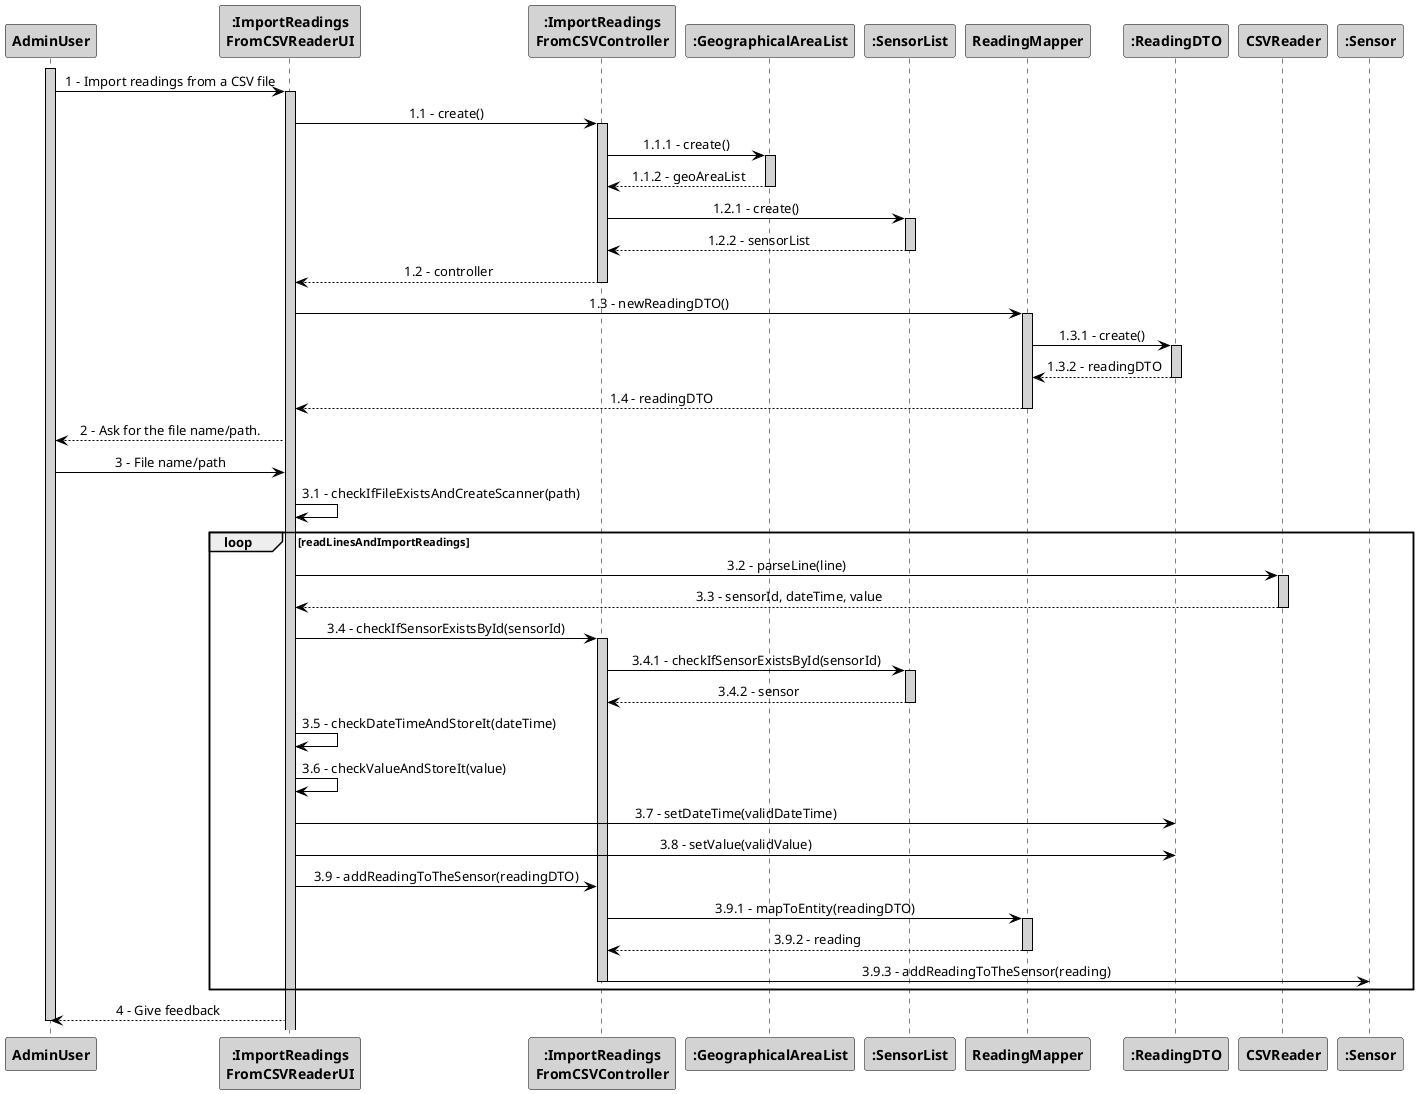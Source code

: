 @startuml
skinparam sequenceMessageAlign center
skinparam sequence {
	ArrowColor Black
	ActorBorderColor DarkBlue
	LifeLineBorderColor black
	LifeLineBackgroundColor LightGrey

	ParticipantBorderColor Black
	ParticipantBackgroundColor LightGrey
	ParticipantFontStyle Bold

	ActorBackgroundColor DimGrey
	ActorFontColor DeepSkyBlue
	ActorFontStyle Bold
	ActorFontSize 17
	ActorFontName Aapex
}

activate AdminUser
actor AdminUser

AdminUser -> ":ImportReadings\nFromCSVReaderUI":1 - Import readings from a CSV file
activate ":ImportReadings\nFromCSVReaderUI"
":ImportReadings\nFromCSVReaderUI" -> ":ImportReadings\nFromCSVController": 1.1 - create()
activate ":ImportReadings\nFromCSVController"
":ImportReadings\nFromCSVController" -> ":GeographicalAreaList": 1.1.1 - create()
activate ":GeographicalAreaList"
":GeographicalAreaList" --> ":ImportReadings\nFromCSVController": 1.1.2 - geoAreaList
deactivate ":GeographicalAreaList"
":ImportReadings\nFromCSVController" -> ":SensorList": 1.2.1 - create()
activate ":SensorList"
":SensorList" --> ":ImportReadings\nFromCSVController": 1.2.2 - sensorList
deactivate ":SensorList"
":ImportReadings\nFromCSVController" --> ":ImportReadings\nFromCSVReaderUI": 1.2 - controller
deactivate ":ImportReadings\nFromCSVController"
":ImportReadings\nFromCSVReaderUI" -> ReadingMapper: 1.3 - newReadingDTO()
activate ReadingMapper

ReadingMapper -> ":ReadingDTO": 1.3.1 - create()
activate ":ReadingDTO"
":ReadingDTO" --> ReadingMapper: 1.3.2 - readingDTO
deactivate ":ReadingDTO"
ReadingMapper --> ":ImportReadings\nFromCSVReaderUI": 1.4 - readingDTO
deactivate ReadingMapper
":ImportReadings\nFromCSVReaderUI" --> AdminUser: 2 - Ask for the file name/path.
AdminUser -> ":ImportReadings\nFromCSVReaderUI": 3 - File name/path
":ImportReadings\nFromCSVReaderUI" -> ":ImportReadings\nFromCSVReaderUI": 3.1 - checkIfFileExistsAndCreateScanner(path)
loop readLinesAndImportReadings
":ImportReadings\nFromCSVReaderUI" -> CSVReader: 3.2 - parseLine(line)
activate CSVReader
CSVReader --> ":ImportReadings\nFromCSVReaderUI": 3.3 - sensorId, dateTime, value
deactivate CSVReader
":ImportReadings\nFromCSVReaderUI" -> ":ImportReadings\nFromCSVController": 3.4 - checkIfSensorExistsById(sensorId)
activate ":ImportReadings\nFromCSVController"
":ImportReadings\nFromCSVController" -> ":SensorList": 3.4.1 - checkIfSensorExistsById(sensorId)
activate ":SensorList"
":SensorList" --> ":ImportReadings\nFromCSVController": 3.4.2 - sensor
deactivate ":SensorList"
":ImportReadings\nFromCSVReaderUI" -> ":ImportReadings\nFromCSVReaderUI": 3.5 - checkDateTimeAndStoreIt(dateTime)
":ImportReadings\nFromCSVReaderUI" -> ":ImportReadings\nFromCSVReaderUI": 3.6 - checkValueAndStoreIt(value)
":ImportReadings\nFromCSVReaderUI" -> ":ReadingDTO": 3.7 - setDateTime(validDateTime)
":ImportReadings\nFromCSVReaderUI" -> ":ReadingDTO": 3.8 - setValue(validValue)
":ImportReadings\nFromCSVReaderUI" -> ":ImportReadings\nFromCSVController": 3.9 - addReadingToTheSensor(readingDTO)
":ImportReadings\nFromCSVController" -> ReadingMapper: 3.9.1 - mapToEntity(readingDTO)
activate ReadingMapper
ReadingMapper --> ":ImportReadings\nFromCSVController": 3.9.2 - reading
deactivate ReadingMapper
":ImportReadings\nFromCSVController" -> ":Sensor": 3.9.3 - addReadingToTheSensor(reading)
deactivate ":ImportReadings\nFromCSVController"
end loop
":ImportReadings\nFromCSVReaderUI" --> AdminUser: 4 - Give feedback




deactivate AdminUser

@enduml